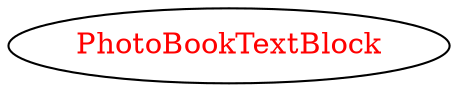 digraph dependencyGraph {
 concentrate=true;
 ranksep="2.0";
 rankdir="LR"; 
 splines="ortho";
"PhotoBookTextBlock" [fontcolor="red"];
}